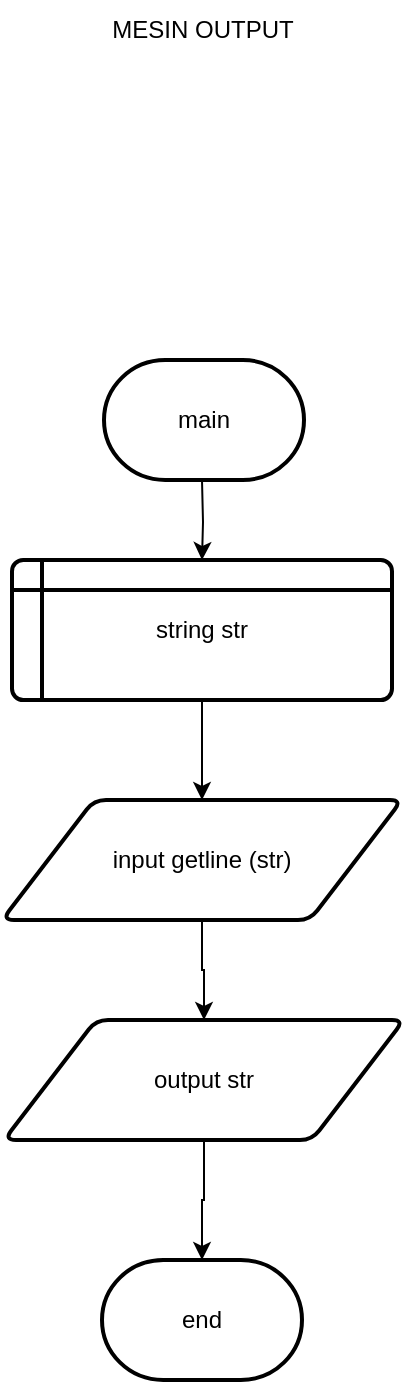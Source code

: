 <mxfile version="21.8.0" type="device">
  <diagram name="Page-1" id="9j9q4shkdyO4V5RBMbPK">
    <mxGraphModel dx="1500" dy="809" grid="1" gridSize="10" guides="1" tooltips="1" connect="1" arrows="1" fold="1" page="1" pageScale="1" pageWidth="850" pageHeight="1100" math="0" shadow="0">
      <root>
        <mxCell id="0" />
        <mxCell id="1" parent="0" />
        <mxCell id="lJEgKPkhq4z76haPoPXg-1" value="main" style="strokeWidth=2;html=1;shape=mxgraph.flowchart.terminator;whiteSpace=wrap;" parent="1" vertex="1">
          <mxGeometry x="376" y="220" width="100" height="60" as="geometry" />
        </mxCell>
        <mxCell id="lJEgKPkhq4z76haPoPXg-7" style="edgeStyle=orthogonalEdgeStyle;rounded=0;orthogonalLoop=1;jettySize=auto;html=1;entryX=0.5;entryY=0;entryDx=0;entryDy=0;" parent="1" target="lJEgKPkhq4z76haPoPXg-6" edge="1">
          <mxGeometry relative="1" as="geometry">
            <mxPoint x="425" y="280" as="sourcePoint" />
          </mxGeometry>
        </mxCell>
        <mxCell id="lJEgKPkhq4z76haPoPXg-11" style="edgeStyle=orthogonalEdgeStyle;rounded=0;orthogonalLoop=1;jettySize=auto;html=1;entryX=0.5;entryY=0;entryDx=0;entryDy=0;" parent="1" source="lJEgKPkhq4z76haPoPXg-6" target="lJEgKPkhq4z76haPoPXg-8" edge="1">
          <mxGeometry relative="1" as="geometry" />
        </mxCell>
        <mxCell id="lJEgKPkhq4z76haPoPXg-6" value="string str" style="shape=internalStorage;whiteSpace=wrap;html=1;dx=15;dy=15;rounded=1;arcSize=8;strokeWidth=2;" parent="1" vertex="1">
          <mxGeometry x="330" y="320" width="190" height="70" as="geometry" />
        </mxCell>
        <mxCell id="lJEgKPkhq4z76haPoPXg-12" value="" style="edgeStyle=orthogonalEdgeStyle;rounded=0;orthogonalLoop=1;jettySize=auto;html=1;" parent="1" source="lJEgKPkhq4z76haPoPXg-8" target="lJEgKPkhq4z76haPoPXg-9" edge="1">
          <mxGeometry relative="1" as="geometry" />
        </mxCell>
        <mxCell id="lJEgKPkhq4z76haPoPXg-8" value="input getline (str)" style="shape=parallelogram;html=1;strokeWidth=2;perimeter=parallelogramPerimeter;whiteSpace=wrap;rounded=1;arcSize=12;size=0.23;" parent="1" vertex="1">
          <mxGeometry x="325" y="440" width="200" height="60" as="geometry" />
        </mxCell>
        <mxCell id="lJEgKPkhq4z76haPoPXg-13" value="" style="edgeStyle=orthogonalEdgeStyle;rounded=0;orthogonalLoop=1;jettySize=auto;html=1;" parent="1" source="lJEgKPkhq4z76haPoPXg-9" target="lJEgKPkhq4z76haPoPXg-10" edge="1">
          <mxGeometry relative="1" as="geometry" />
        </mxCell>
        <mxCell id="lJEgKPkhq4z76haPoPXg-9" value="output str" style="shape=parallelogram;html=1;strokeWidth=2;perimeter=parallelogramPerimeter;whiteSpace=wrap;rounded=1;arcSize=12;size=0.23;" parent="1" vertex="1">
          <mxGeometry x="326" y="550" width="200" height="60" as="geometry" />
        </mxCell>
        <mxCell id="lJEgKPkhq4z76haPoPXg-10" value="end" style="strokeWidth=2;html=1;shape=mxgraph.flowchart.terminator;whiteSpace=wrap;" parent="1" vertex="1">
          <mxGeometry x="375" y="670" width="100" height="60" as="geometry" />
        </mxCell>
        <mxCell id="lJEgKPkhq4z76haPoPXg-15" value="MESIN OUTPUT" style="text;html=1;strokeColor=none;fillColor=none;align=center;verticalAlign=middle;whiteSpace=wrap;rounded=0;" parent="1" vertex="1">
          <mxGeometry x="368" y="40" width="115" height="30" as="geometry" />
        </mxCell>
      </root>
    </mxGraphModel>
  </diagram>
</mxfile>
